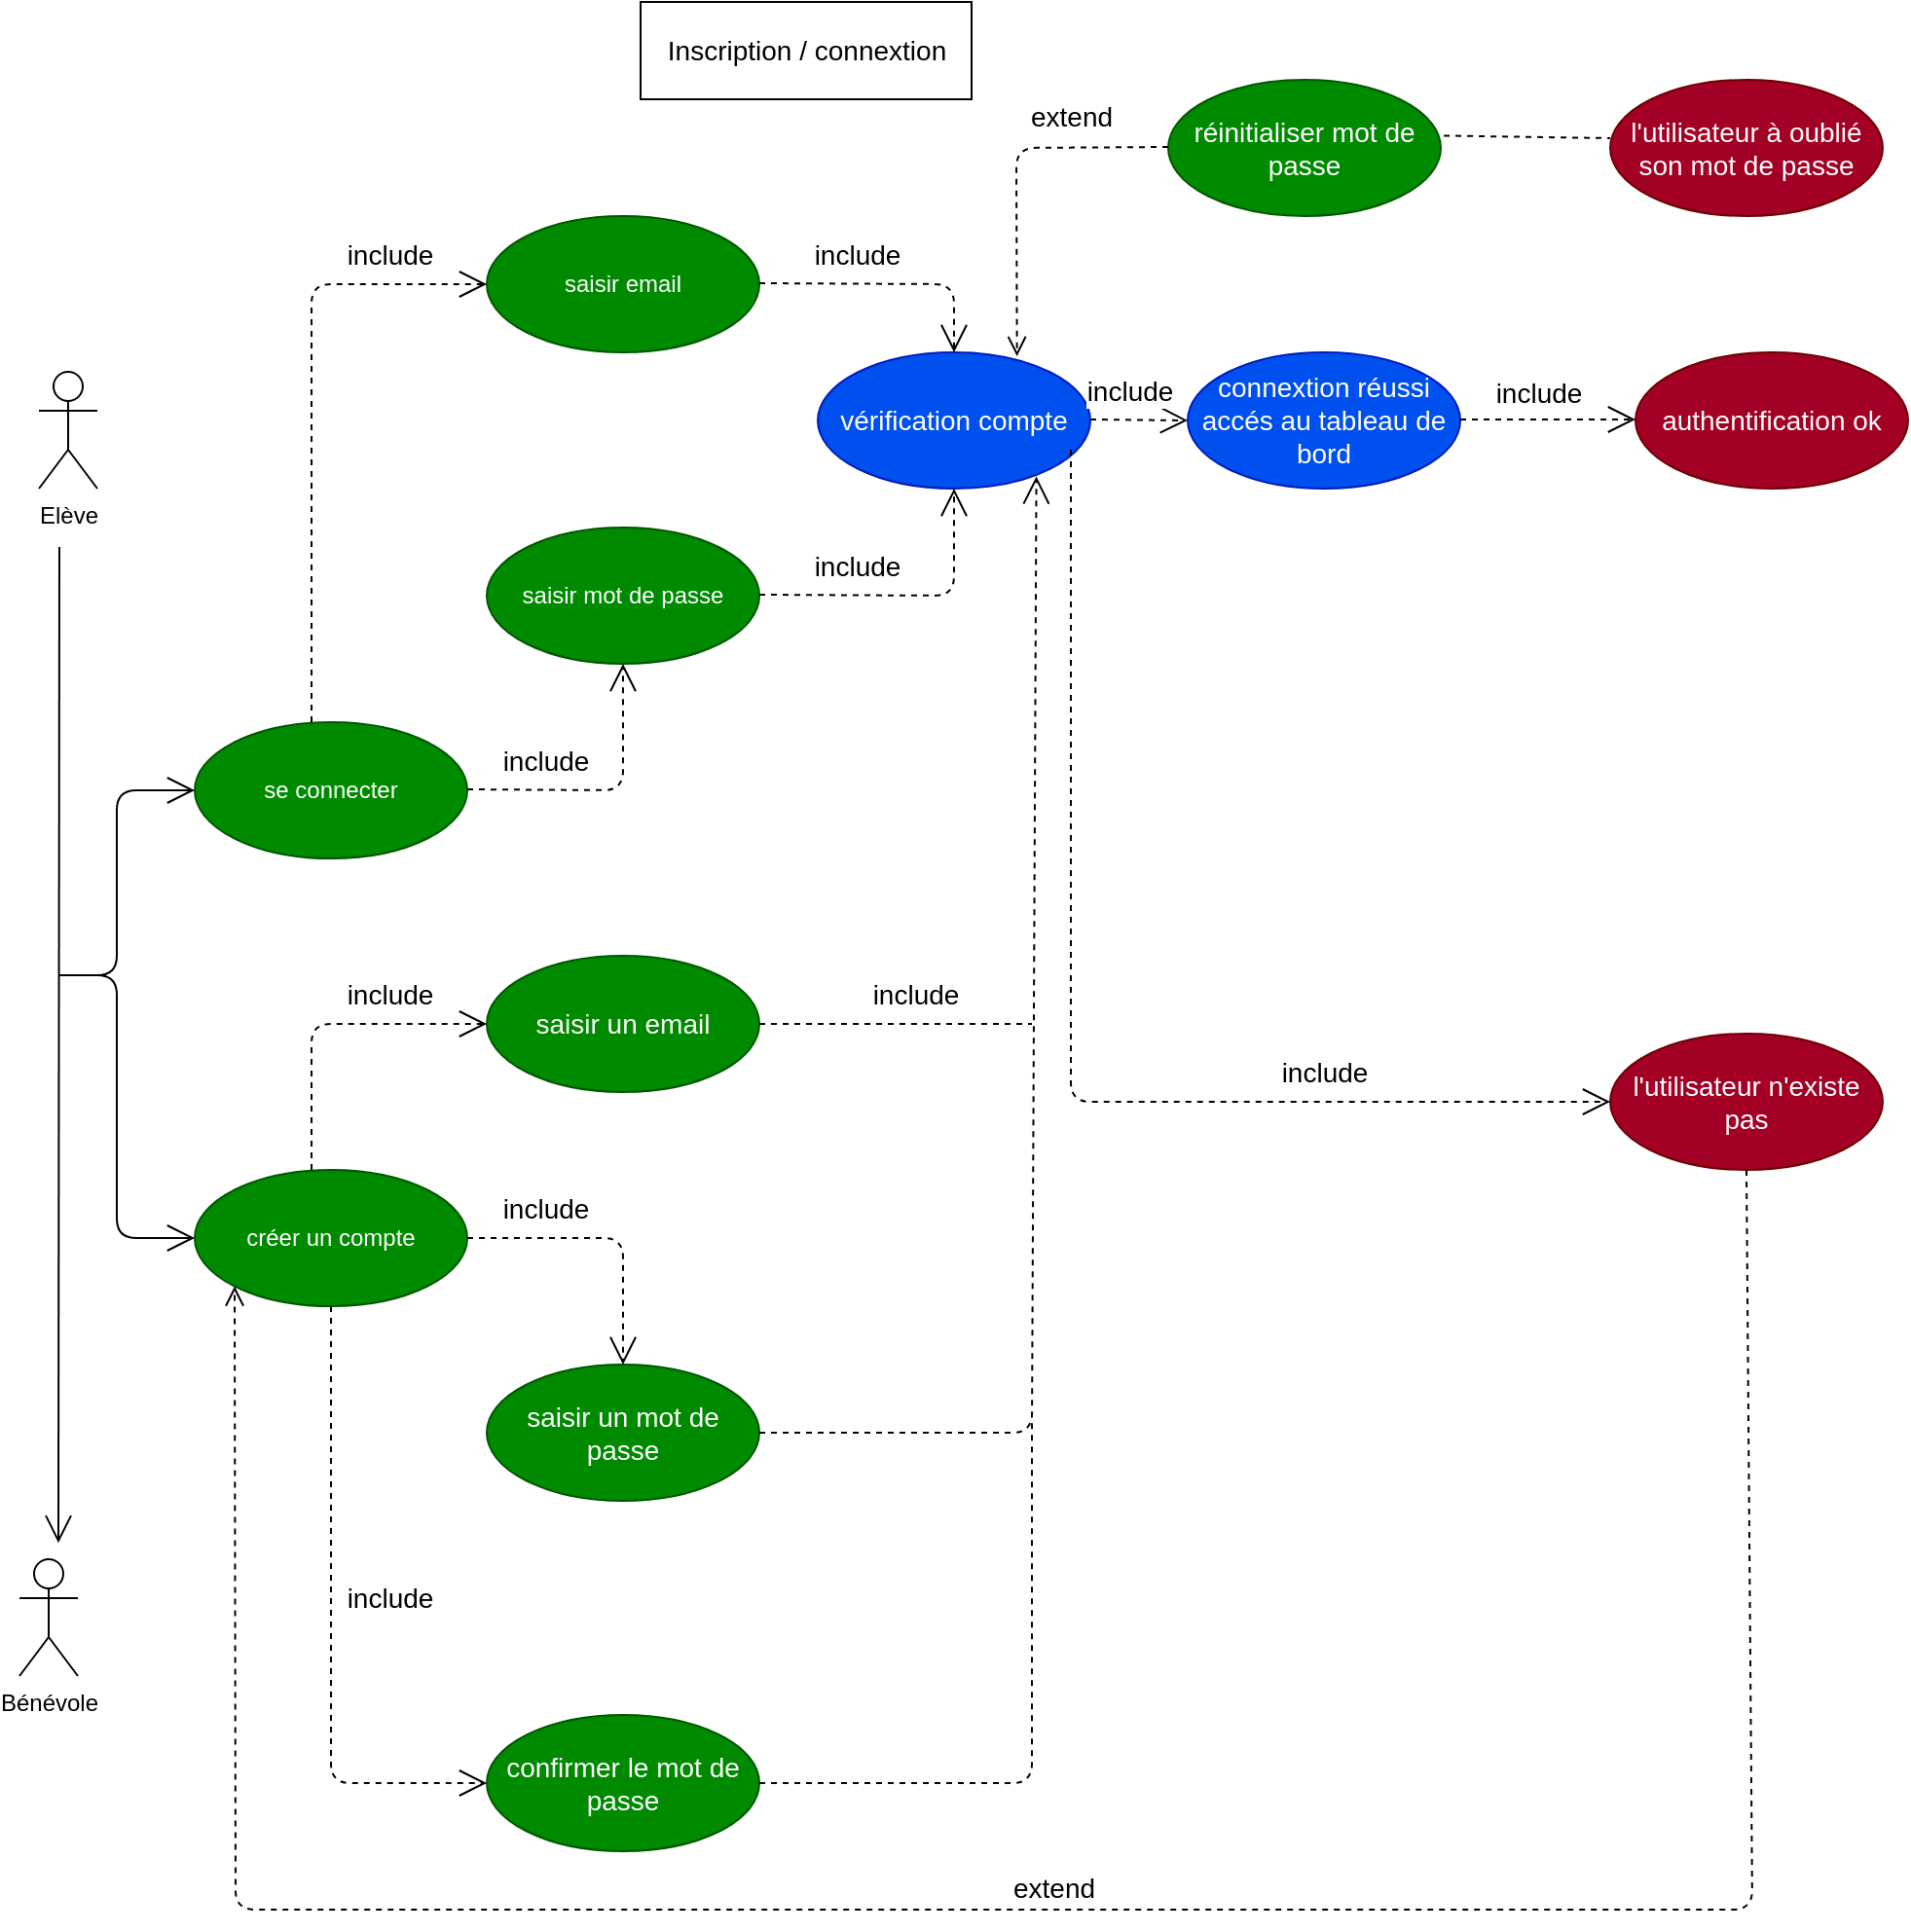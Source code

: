 <mxfile>
    <diagram id="HnjqJoEakitvABJrekwR" name="Page-1">
        <mxGraphModel dx="842" dy="617" grid="1" gridSize="10" guides="1" tooltips="1" connect="1" arrows="1" fold="1" page="1" pageScale="1" pageWidth="827" pageHeight="1169" background="none" math="0" shadow="0">
            <root>
                <mxCell id="0"/>
                <mxCell id="1" parent="0"/>
                <mxCell id="2" value="Bénévole" style="shape=umlActor;verticalLabelPosition=bottom;verticalAlign=top;html=1;" vertex="1" parent="1">
                    <mxGeometry x="10" y="810" width="30" height="60" as="geometry"/>
                </mxCell>
                <mxCell id="7" value="se connecter" style="ellipse;whiteSpace=wrap;html=1;fillColor=#008a00;fontColor=#ffffff;strokeColor=#005700;" vertex="1" parent="1">
                    <mxGeometry x="100" y="380" width="140" height="70" as="geometry"/>
                </mxCell>
                <mxCell id="8" value="créer un compte" style="ellipse;whiteSpace=wrap;html=1;fillColor=#008a00;fontColor=#ffffff;strokeColor=#005700;" vertex="1" parent="1">
                    <mxGeometry x="100" y="610" width="140" height="70" as="geometry"/>
                </mxCell>
                <mxCell id="13" value="Elève" style="shape=umlActor;verticalLabelPosition=bottom;verticalAlign=top;html=1;" vertex="1" parent="1">
                    <mxGeometry x="20" y="200" width="30" height="60" as="geometry"/>
                </mxCell>
                <mxCell id="18" value="" style="endArrow=open;endFill=1;endSize=12;html=1;entryX=0;entryY=0.5;entryDx=0;entryDy=0;startSize=5;" edge="1" parent="1" target="7">
                    <mxGeometry width="160" relative="1" as="geometry">
                        <mxPoint x="40" y="510" as="sourcePoint"/>
                        <mxPoint x="190" y="510" as="targetPoint"/>
                        <Array as="points">
                            <mxPoint x="60" y="510"/>
                            <mxPoint x="60" y="415"/>
                        </Array>
                    </mxGeometry>
                </mxCell>
                <mxCell id="19" value="" style="endArrow=open;endFill=1;endSize=12;html=1;entryX=0;entryY=0.5;entryDx=0;entryDy=0;" edge="1" parent="1" target="8">
                    <mxGeometry width="160" relative="1" as="geometry">
                        <mxPoint x="30" y="510" as="sourcePoint"/>
                        <mxPoint x="180" y="520" as="targetPoint"/>
                        <Array as="points">
                            <mxPoint x="60" y="510"/>
                            <mxPoint x="60" y="645"/>
                        </Array>
                    </mxGeometry>
                </mxCell>
                <mxCell id="20" value="" style="endArrow=open;endFill=1;endSize=12;html=1;" edge="1" parent="1">
                    <mxGeometry width="160" relative="1" as="geometry">
                        <mxPoint x="30.5" y="290" as="sourcePoint"/>
                        <mxPoint x="30" y="801.667" as="targetPoint"/>
                    </mxGeometry>
                </mxCell>
                <mxCell id="23" value="saisir email" style="ellipse;whiteSpace=wrap;html=1;fillColor=#008a00;fontColor=#ffffff;strokeColor=#005700;" vertex="1" parent="1">
                    <mxGeometry x="250" y="120" width="140" height="70" as="geometry"/>
                </mxCell>
                <mxCell id="24" value="saisir mot de passe" style="ellipse;whiteSpace=wrap;html=1;fillColor=#008a00;fontColor=#ffffff;strokeColor=#005700;" vertex="1" parent="1">
                    <mxGeometry x="250" y="280" width="140" height="70" as="geometry"/>
                </mxCell>
                <mxCell id="25" value="include" style="endArrow=open;endSize=12;dashed=1;html=1;fontSize=14;entryX=0;entryY=0.5;entryDx=0;entryDy=0;" edge="1" parent="1" target="23">
                    <mxGeometry x="0.682" y="15" width="160" relative="1" as="geometry">
                        <mxPoint x="160" y="380" as="sourcePoint"/>
                        <mxPoint x="320" y="380" as="targetPoint"/>
                        <Array as="points">
                            <mxPoint x="160" y="155"/>
                        </Array>
                        <mxPoint as="offset"/>
                    </mxGeometry>
                </mxCell>
                <mxCell id="27" value="include" style="endArrow=open;endSize=12;dashed=1;html=1;fontSize=14;entryX=0.5;entryY=1;entryDx=0;entryDy=0;" edge="1" parent="1" target="24">
                    <mxGeometry x="-0.45" y="15" width="160" relative="1" as="geometry">
                        <mxPoint x="240" y="414.5" as="sourcePoint"/>
                        <mxPoint x="400" y="414.5" as="targetPoint"/>
                        <Array as="points">
                            <mxPoint x="320" y="415"/>
                        </Array>
                        <mxPoint as="offset"/>
                    </mxGeometry>
                </mxCell>
                <mxCell id="28" value="saisir un email" style="ellipse;whiteSpace=wrap;html=1;fontSize=14;fillColor=#008a00;fontColor=#ffffff;strokeColor=#005700;" vertex="1" parent="1">
                    <mxGeometry x="250" y="500" width="140" height="70" as="geometry"/>
                </mxCell>
                <mxCell id="29" value="saisir un mot de passe" style="ellipse;whiteSpace=wrap;html=1;fontSize=14;fillColor=#008a00;fontColor=#ffffff;strokeColor=#005700;" vertex="1" parent="1">
                    <mxGeometry x="250" y="710" width="140" height="70" as="geometry"/>
                </mxCell>
                <mxCell id="30" value="confirmer le mot de passe" style="ellipse;whiteSpace=wrap;html=1;fontSize=14;fillColor=#008a00;fontColor=#ffffff;strokeColor=#005700;" vertex="1" parent="1">
                    <mxGeometry x="250" y="890" width="140" height="70" as="geometry"/>
                </mxCell>
                <mxCell id="31" value="include" style="endArrow=open;endSize=12;dashed=1;html=1;fontSize=14;entryX=0;entryY=0.5;entryDx=0;entryDy=0;" edge="1" parent="1" target="28">
                    <mxGeometry x="0.394" y="15" width="160" relative="1" as="geometry">
                        <mxPoint x="160" y="610" as="sourcePoint"/>
                        <mxPoint x="320" y="610" as="targetPoint"/>
                        <Array as="points">
                            <mxPoint x="160" y="535"/>
                        </Array>
                        <mxPoint as="offset"/>
                    </mxGeometry>
                </mxCell>
                <mxCell id="32" value="include" style="endArrow=open;endSize=12;dashed=1;html=1;fontSize=14;entryX=0.5;entryY=0;entryDx=0;entryDy=0;exitX=1;exitY=0.5;exitDx=0;exitDy=0;" edge="1" parent="1" source="8" target="29">
                    <mxGeometry x="-0.448" y="15" width="160" relative="1" as="geometry">
                        <mxPoint x="214" y="670" as="sourcePoint"/>
                        <mxPoint x="320" y="680" as="targetPoint"/>
                        <Array as="points">
                            <mxPoint x="320" y="645"/>
                        </Array>
                        <mxPoint as="offset"/>
                    </mxGeometry>
                </mxCell>
                <mxCell id="33" value="include" style="endArrow=open;endSize=12;dashed=1;html=1;fontSize=14;entryX=0;entryY=0.5;entryDx=0;entryDy=0;" edge="1" parent="1" target="30">
                    <mxGeometry x="-0.077" y="30" width="160" relative="1" as="geometry">
                        <mxPoint x="170" y="680" as="sourcePoint"/>
                        <mxPoint x="330" y="680" as="targetPoint"/>
                        <Array as="points">
                            <mxPoint x="170" y="925"/>
                        </Array>
                        <mxPoint as="offset"/>
                    </mxGeometry>
                </mxCell>
                <mxCell id="34" value="vérification compte" style="ellipse;whiteSpace=wrap;html=1;fontSize=14;fillColor=#0050ef;fontColor=#ffffff;strokeColor=#001DBC;" vertex="1" parent="1">
                    <mxGeometry x="420" y="190" width="140" height="70" as="geometry"/>
                </mxCell>
                <mxCell id="35" value="include" style="endArrow=open;endSize=12;dashed=1;html=1;fontSize=14;entryX=0.5;entryY=0;entryDx=0;entryDy=0;" edge="1" parent="1" target="34">
                    <mxGeometry x="-0.26" y="15" width="160" relative="1" as="geometry">
                        <mxPoint x="390" y="154.5" as="sourcePoint"/>
                        <mxPoint x="550" y="154.5" as="targetPoint"/>
                        <Array as="points">
                            <mxPoint x="490" y="155"/>
                        </Array>
                        <mxPoint as="offset"/>
                    </mxGeometry>
                </mxCell>
                <mxCell id="36" value="include" style="endArrow=open;endSize=12;dashed=1;html=1;fontSize=14;entryX=0.5;entryY=1;entryDx=0;entryDy=0;" edge="1" parent="1" target="34">
                    <mxGeometry x="-0.356" y="15" width="160" relative="1" as="geometry">
                        <mxPoint x="390" y="314.5" as="sourcePoint"/>
                        <mxPoint x="550" y="314.5" as="targetPoint"/>
                        <Array as="points">
                            <mxPoint x="490" y="315"/>
                        </Array>
                        <mxPoint as="offset"/>
                    </mxGeometry>
                </mxCell>
                <mxCell id="37" value="l'utilisateur à oublié son mot de passe" style="ellipse;whiteSpace=wrap;html=1;fontSize=14;fillColor=#a20025;fontColor=#ffffff;strokeColor=#6F0000;" vertex="1" parent="1">
                    <mxGeometry x="827" y="50" width="140" height="70" as="geometry"/>
                </mxCell>
                <mxCell id="38" value="l'utilisateur n'existe pas" style="ellipse;whiteSpace=wrap;html=1;fontSize=14;fillColor=#a20025;fontColor=#ffffff;strokeColor=#6F0000;" vertex="1" parent="1">
                    <mxGeometry x="827" y="540" width="140" height="70" as="geometry"/>
                </mxCell>
                <mxCell id="39" value="authentification ok" style="ellipse;whiteSpace=wrap;html=1;fontSize=14;fillColor=#a20025;fontColor=#ffffff;strokeColor=#6F0000;" vertex="1" parent="1">
                    <mxGeometry x="840" y="190" width="140" height="70" as="geometry"/>
                </mxCell>
                <mxCell id="40" value="réinitialiser mot de passe" style="ellipse;whiteSpace=wrap;html=1;fontSize=14;fillColor=#008a00;fontColor=#ffffff;strokeColor=#005700;" vertex="1" parent="1">
                    <mxGeometry x="600" y="50" width="140" height="70" as="geometry"/>
                </mxCell>
                <mxCell id="42" value="extend" style="html=1;verticalAlign=bottom;endArrow=open;dashed=1;endSize=8;fontSize=14;entryX=0.731;entryY=0.029;entryDx=0;entryDy=0;entryPerimeter=0;" edge="1" parent="1" target="34">
                    <mxGeometry x="-0.46" y="-5" relative="1" as="geometry">
                        <mxPoint x="600" y="84.5" as="sourcePoint"/>
                        <mxPoint x="520" y="84.5" as="targetPoint"/>
                        <Array as="points">
                            <mxPoint x="522" y="85"/>
                        </Array>
                        <mxPoint as="offset"/>
                    </mxGeometry>
                </mxCell>
                <mxCell id="43" value="connextion réussi&lt;br&gt;accés au tableau de bord" style="ellipse;whiteSpace=wrap;html=1;fontSize=14;fillColor=#0050ef;fontColor=#ffffff;strokeColor=#001DBC;" vertex="1" parent="1">
                    <mxGeometry x="610" y="190" width="140" height="70" as="geometry"/>
                </mxCell>
                <mxCell id="44" value="include" style="endArrow=open;endSize=12;dashed=1;html=1;fontSize=14;entryX=0;entryY=0.5;entryDx=0;entryDy=0;" edge="1" parent="1" target="43">
                    <mxGeometry x="-0.206" y="15" width="160" relative="1" as="geometry">
                        <mxPoint x="560" y="224.5" as="sourcePoint"/>
                        <mxPoint x="660" y="224.5" as="targetPoint"/>
                        <mxPoint as="offset"/>
                    </mxGeometry>
                </mxCell>
                <mxCell id="45" value="include" style="endArrow=open;endSize=12;dashed=1;html=1;fontSize=14;" edge="1" parent="1">
                    <mxGeometry x="-0.111" y="15" width="160" relative="1" as="geometry">
                        <mxPoint x="750" y="224.5" as="sourcePoint"/>
                        <mxPoint x="840" y="224.5" as="targetPoint"/>
                        <mxPoint y="1" as="offset"/>
                    </mxGeometry>
                </mxCell>
                <mxCell id="46" value="include" style="endArrow=open;endSize=12;dashed=1;html=1;fontSize=14;exitX=1;exitY=0.5;exitDx=0;exitDy=0;entryX=0.802;entryY=0.91;entryDx=0;entryDy=0;entryPerimeter=0;" edge="1" parent="1" source="29" target="34">
                    <mxGeometry x="0.155" y="61" width="160" relative="1" as="geometry">
                        <mxPoint x="440" y="730" as="sourcePoint"/>
                        <mxPoint x="600" y="730" as="targetPoint"/>
                        <Array as="points">
                            <mxPoint x="530" y="745"/>
                        </Array>
                        <mxPoint as="offset"/>
                    </mxGeometry>
                </mxCell>
                <mxCell id="47" value="" style="endArrow=none;dashed=1;html=1;fontSize=14;startSize=5;exitX=1;exitY=0.5;exitDx=0;exitDy=0;" edge="1" parent="1" source="30">
                    <mxGeometry width="50" height="50" relative="1" as="geometry">
                        <mxPoint x="490" y="750" as="sourcePoint"/>
                        <mxPoint x="530" y="740" as="targetPoint"/>
                        <Array as="points">
                            <mxPoint x="530" y="925"/>
                        </Array>
                    </mxGeometry>
                </mxCell>
                <mxCell id="48" value="" style="endArrow=none;dashed=1;html=1;fontSize=14;startSize=5;exitX=1;exitY=0.5;exitDx=0;exitDy=0;" edge="1" parent="1" source="28">
                    <mxGeometry width="50" height="50" relative="1" as="geometry">
                        <mxPoint x="490" y="590" as="sourcePoint"/>
                        <mxPoint x="530" y="535" as="targetPoint"/>
                    </mxGeometry>
                </mxCell>
                <mxCell id="50" value="" style="endArrow=none;dashed=1;html=1;fontSize=14;startSize=5;exitX=1.011;exitY=0.41;exitDx=0;exitDy=0;exitPerimeter=0;" edge="1" parent="1" source="40">
                    <mxGeometry width="50" height="50" relative="1" as="geometry">
                        <mxPoint x="750" y="80" as="sourcePoint"/>
                        <mxPoint x="827" y="80" as="targetPoint"/>
                    </mxGeometry>
                </mxCell>
                <mxCell id="51" value="extend" style="html=1;verticalAlign=bottom;endArrow=open;dashed=1;endSize=8;fontSize=14;entryX=0;entryY=1;entryDx=0;entryDy=0;exitX=0.5;exitY=1;exitDx=0;exitDy=0;" edge="1" parent="1" source="38" target="8">
                    <mxGeometry relative="1" as="geometry">
                        <mxPoint x="827" y="570" as="sourcePoint"/>
                        <mxPoint x="100" y="696.667" as="targetPoint"/>
                        <Array as="points">
                            <mxPoint x="900" y="990"/>
                            <mxPoint x="121" y="990"/>
                        </Array>
                    </mxGeometry>
                </mxCell>
                <mxCell id="53" value="include" style="endArrow=open;endSize=12;dashed=1;html=1;fontSize=14;" edge="1" parent="1" target="38">
                    <mxGeometry x="0.52" y="15" width="160" relative="1" as="geometry">
                        <mxPoint x="550" y="240" as="sourcePoint"/>
                        <mxPoint x="710" y="240" as="targetPoint"/>
                        <Array as="points">
                            <mxPoint x="550" y="575"/>
                        </Array>
                        <mxPoint as="offset"/>
                    </mxGeometry>
                </mxCell>
                <mxCell id="TJL61wUYUXZmWcqXrhVf-53" value="Inscription / connextion" style="html=1;fontSize=14;" vertex="1" parent="1">
                    <mxGeometry x="329" y="10" width="170" height="50" as="geometry"/>
                </mxCell>
            </root>
        </mxGraphModel>
    </diagram>
</mxfile>